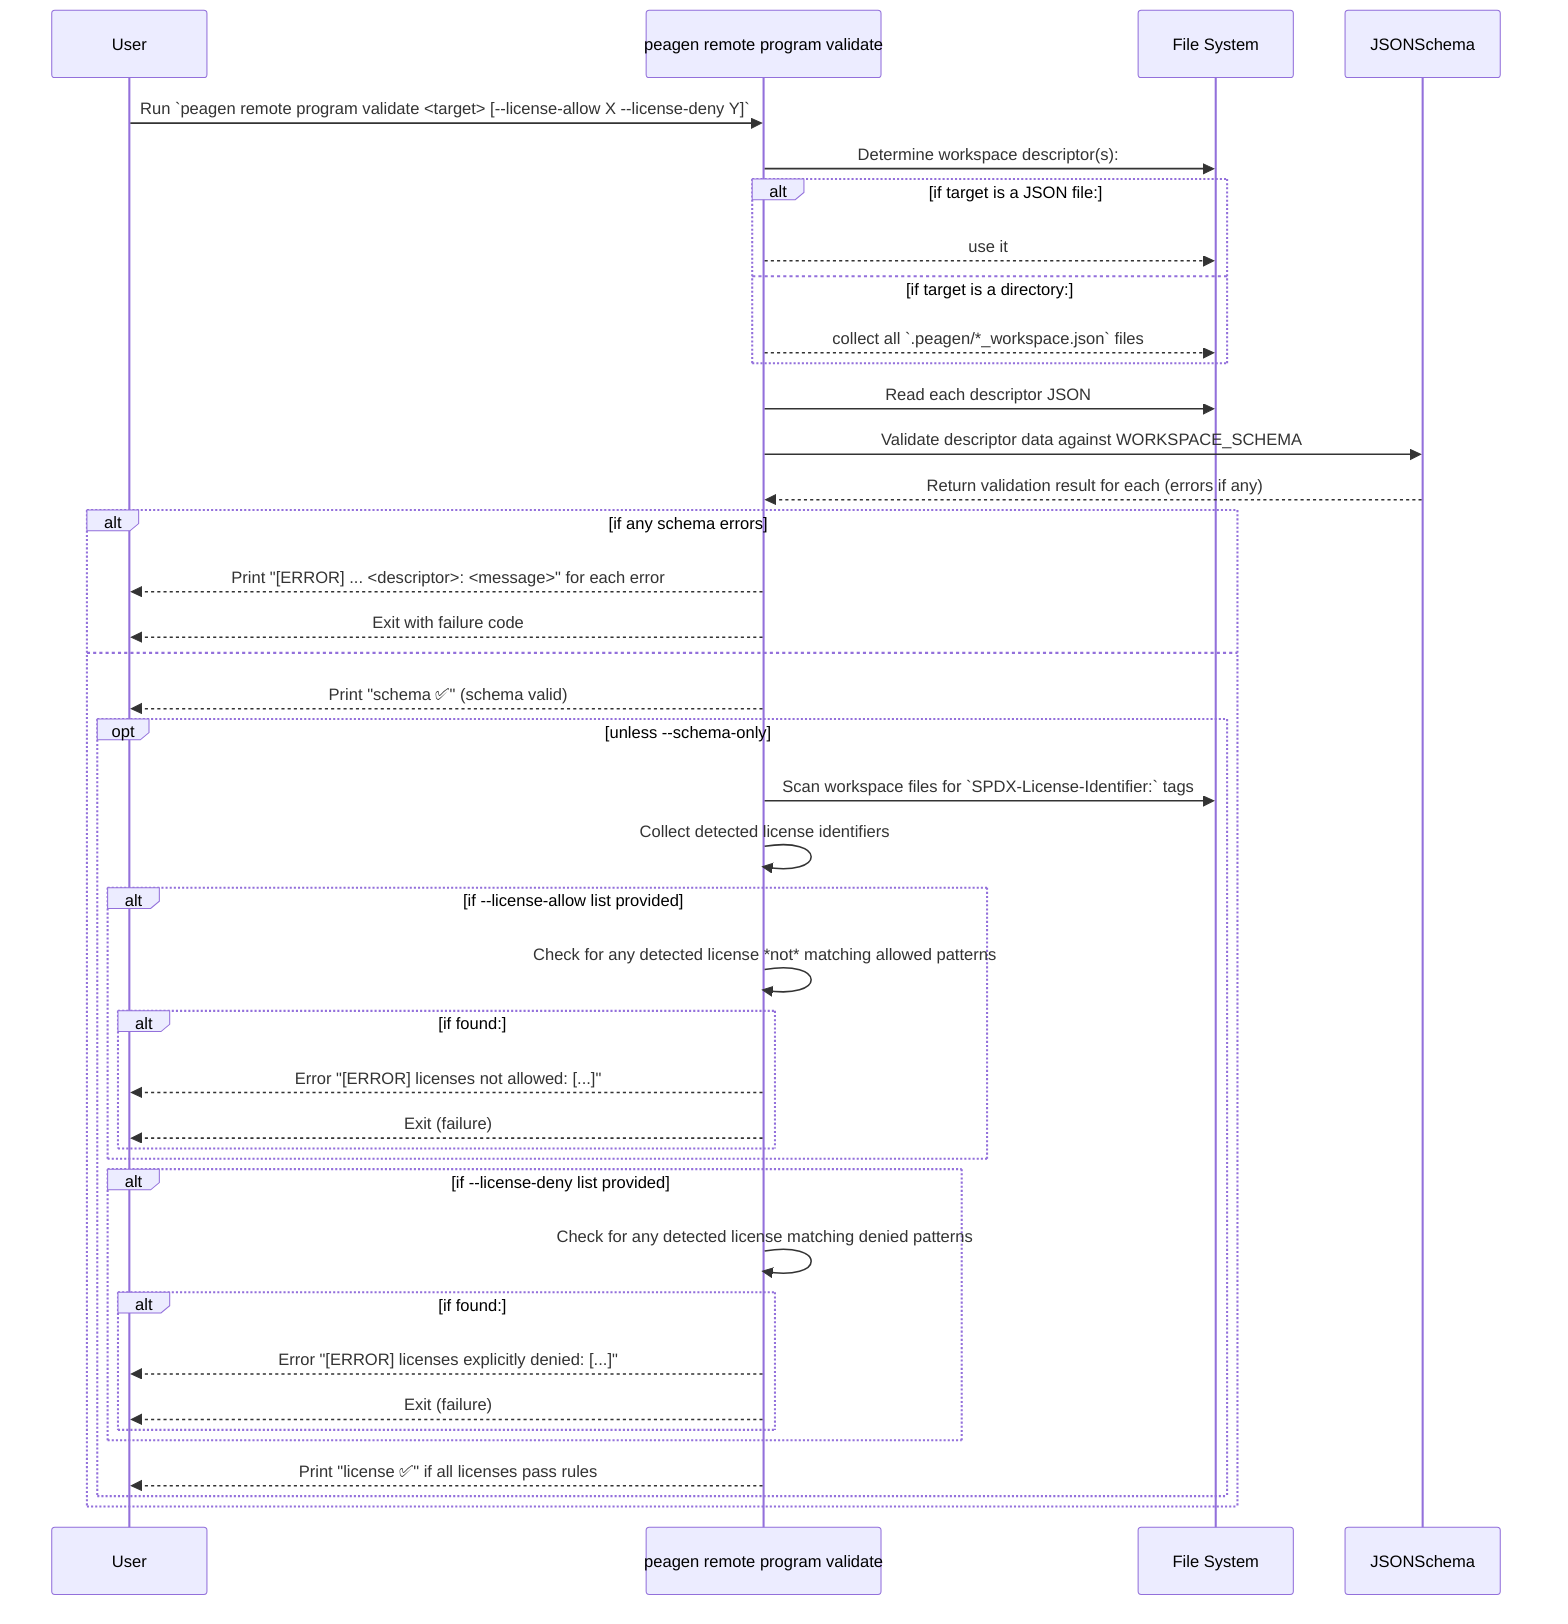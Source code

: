 sequenceDiagram
    participant User
    participant CLI as peagen remote program validate
    participant FS as File System
    participant Schema as JSONSchema
    User ->> CLI: Run `peagen remote program validate <target> [--license-allow X --license-deny Y]`
    CLI ->> FS: Determine workspace descriptor(s):
    alt if target is a JSON file:
        CLI -->> FS: use it
    else if target is a directory:
        CLI -->> FS: collect all `.peagen/*_workspace.json` files
    end
    CLI ->> FS: Read each descriptor JSON
    CLI ->> Schema: Validate descriptor data against WORKSPACE_SCHEMA
    Schema -->> CLI: Return validation result for each (errors if any)
    alt if any schema errors
        CLI -->> User: Print "[ERROR] ... <descriptor>: <message>" for each error
        CLI -->> User: Exit with failure code
    else
        CLI -->> User: Print "schema ✅" (schema valid)
        opt unless --schema-only
            CLI ->> FS: Scan workspace files for `SPDX-License-Identifier:` tags
            CLI ->> CLI: Collect detected license identifiers
            alt if --license-allow list provided
                CLI ->> CLI: Check for any detected license *not* matching allowed patterns
                alt if found:
                   CLI -->> User: Error "[ERROR] licenses not allowed: [...]"
                   CLI -->> User: Exit (failure)
                end
            end
            alt if --license-deny list provided
                CLI ->> CLI: Check for any detected license matching denied patterns
                alt if found:
                   CLI -->> User: Error "[ERROR] licenses explicitly denied: [...]"
                   CLI -->> User: Exit (failure)
                end
            end
            CLI -->> User: Print "license ✅" if all licenses pass rules
        end
    end